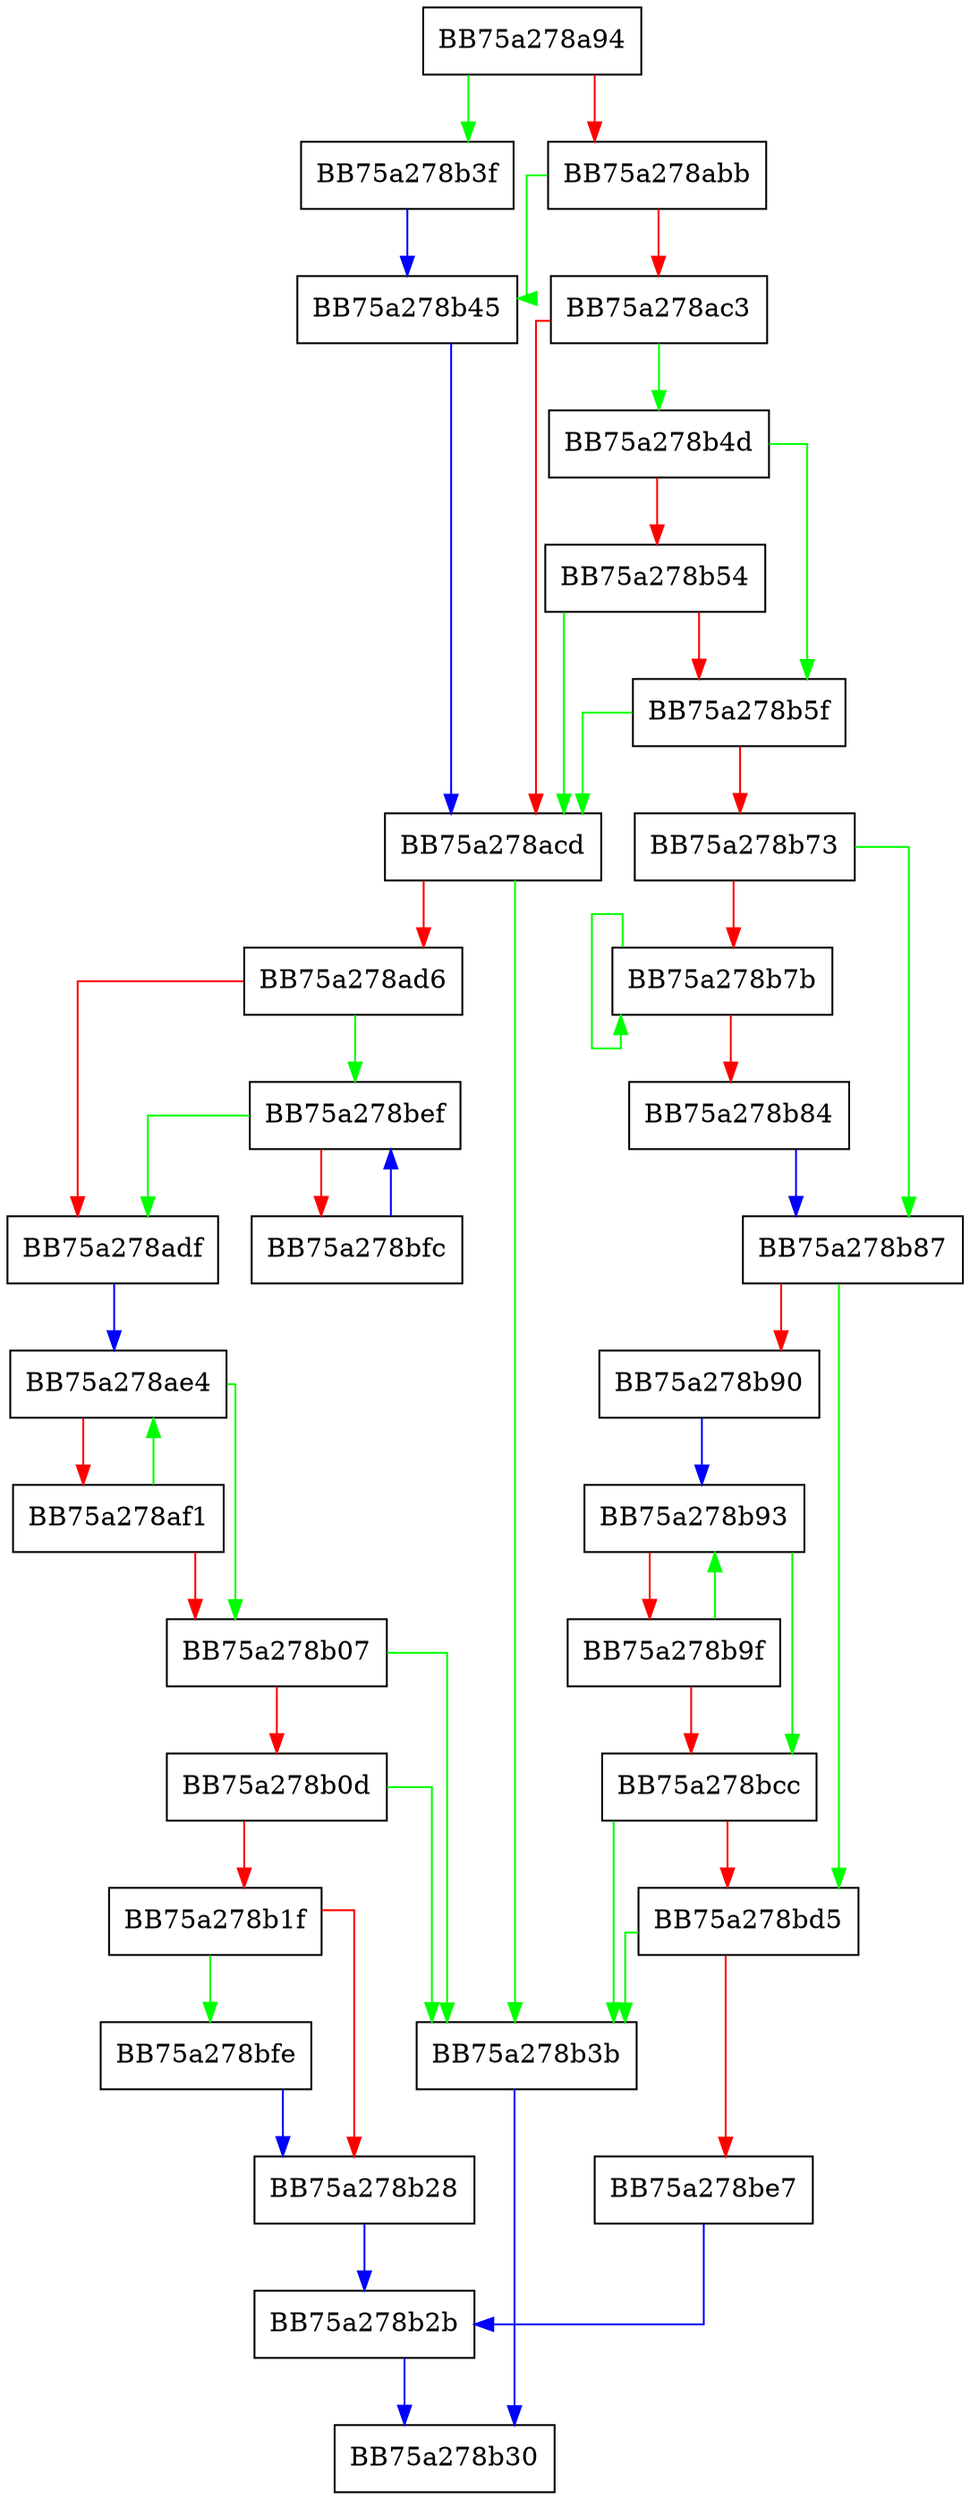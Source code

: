 digraph sqlite3GetInt32 {
  node [shape="box"];
  graph [splines=ortho];
  BB75a278a94 -> BB75a278b3f [color="green"];
  BB75a278a94 -> BB75a278abb [color="red"];
  BB75a278abb -> BB75a278b45 [color="green"];
  BB75a278abb -> BB75a278ac3 [color="red"];
  BB75a278ac3 -> BB75a278b4d [color="green"];
  BB75a278ac3 -> BB75a278acd [color="red"];
  BB75a278acd -> BB75a278b3b [color="green"];
  BB75a278acd -> BB75a278ad6 [color="red"];
  BB75a278ad6 -> BB75a278bef [color="green"];
  BB75a278ad6 -> BB75a278adf [color="red"];
  BB75a278adf -> BB75a278ae4 [color="blue"];
  BB75a278ae4 -> BB75a278b07 [color="green"];
  BB75a278ae4 -> BB75a278af1 [color="red"];
  BB75a278af1 -> BB75a278ae4 [color="green"];
  BB75a278af1 -> BB75a278b07 [color="red"];
  BB75a278b07 -> BB75a278b3b [color="green"];
  BB75a278b07 -> BB75a278b0d [color="red"];
  BB75a278b0d -> BB75a278b3b [color="green"];
  BB75a278b0d -> BB75a278b1f [color="red"];
  BB75a278b1f -> BB75a278bfe [color="green"];
  BB75a278b1f -> BB75a278b28 [color="red"];
  BB75a278b28 -> BB75a278b2b [color="blue"];
  BB75a278b2b -> BB75a278b30 [color="blue"];
  BB75a278b3b -> BB75a278b30 [color="blue"];
  BB75a278b3f -> BB75a278b45 [color="blue"];
  BB75a278b45 -> BB75a278acd [color="blue"];
  BB75a278b4d -> BB75a278b5f [color="green"];
  BB75a278b4d -> BB75a278b54 [color="red"];
  BB75a278b54 -> BB75a278acd [color="green"];
  BB75a278b54 -> BB75a278b5f [color="red"];
  BB75a278b5f -> BB75a278acd [color="green"];
  BB75a278b5f -> BB75a278b73 [color="red"];
  BB75a278b73 -> BB75a278b87 [color="green"];
  BB75a278b73 -> BB75a278b7b [color="red"];
  BB75a278b7b -> BB75a278b7b [color="green"];
  BB75a278b7b -> BB75a278b84 [color="red"];
  BB75a278b84 -> BB75a278b87 [color="blue"];
  BB75a278b87 -> BB75a278bd5 [color="green"];
  BB75a278b87 -> BB75a278b90 [color="red"];
  BB75a278b90 -> BB75a278b93 [color="blue"];
  BB75a278b93 -> BB75a278bcc [color="green"];
  BB75a278b93 -> BB75a278b9f [color="red"];
  BB75a278b9f -> BB75a278b93 [color="green"];
  BB75a278b9f -> BB75a278bcc [color="red"];
  BB75a278bcc -> BB75a278b3b [color="green"];
  BB75a278bcc -> BB75a278bd5 [color="red"];
  BB75a278bd5 -> BB75a278b3b [color="green"];
  BB75a278bd5 -> BB75a278be7 [color="red"];
  BB75a278be7 -> BB75a278b2b [color="blue"];
  BB75a278bef -> BB75a278adf [color="green"];
  BB75a278bef -> BB75a278bfc [color="red"];
  BB75a278bfc -> BB75a278bef [color="blue"];
  BB75a278bfe -> BB75a278b28 [color="blue"];
}